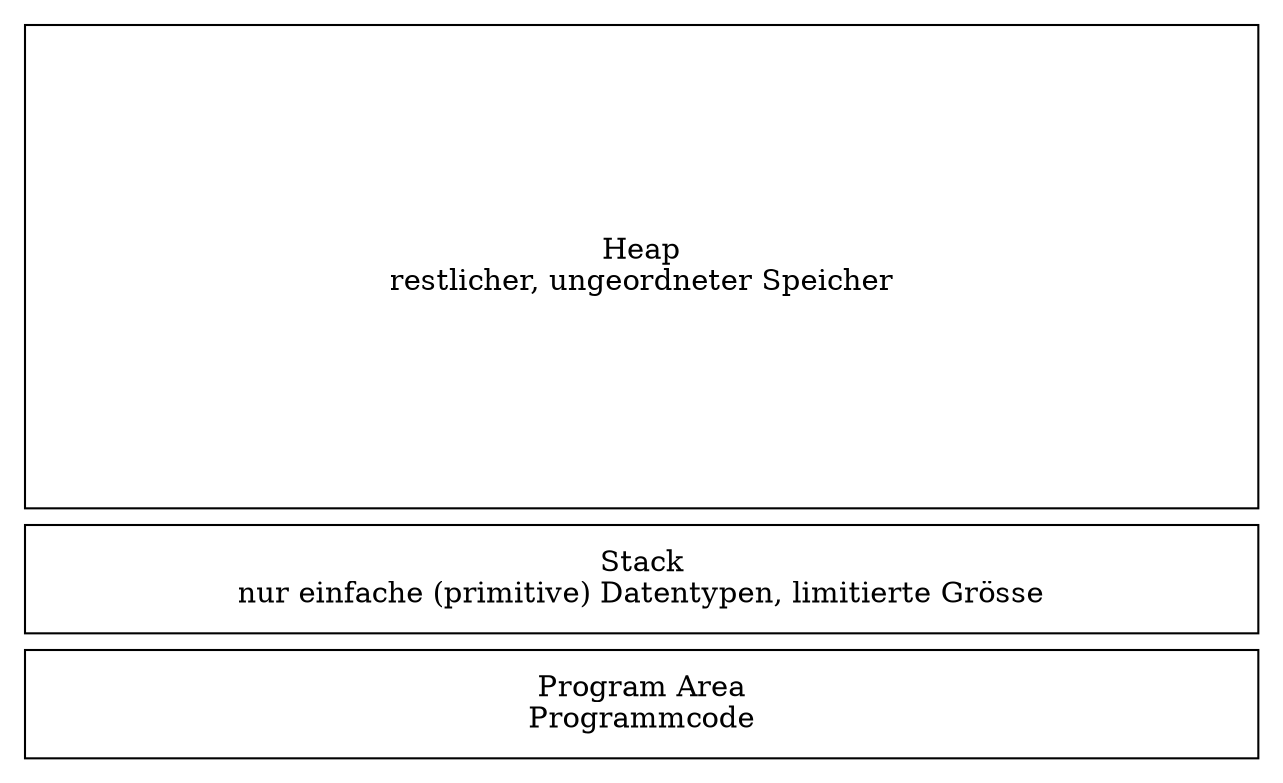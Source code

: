 digraph G {
    rankdir=LR


    subgraph cluster_prg {
       prg [label="Program Area\nProgrammcode", color=white, fixedsize=true width=8] 
    }
    subgraph cluster_stack {
       stack [label="Stack\nnur einfache (primitive) Datentypen, limitierte Grösse", color=white, fixedsize=true width=8] 
    }

    subgraph cluster_heap {
       heap [label="Heap\nrestlicher, ungeordneter Speicher", color=white, fixedsize=true width=8, height=3] 
    }
}